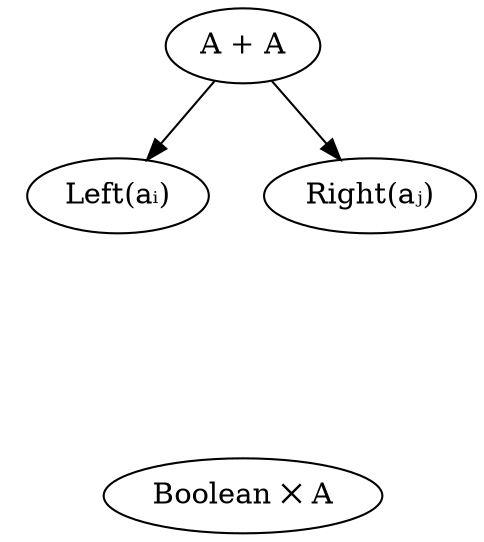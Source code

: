 digraph {
    AorA[label="A + A"]
    LeftA[label="Left(aᵢ)" class="value"]
    RightA[label="Right(aⱼ)" class="value"]

    AorA -> LeftA
    AorA -> RightA

    BooleanAndA[label="Boolean ✕ A"]
    trueAndA[label="true ✕ aⱼ" class="value" style=invis]
    falseAndA[label="false ✕ aᵢ" class="value" style=invis]

    trueAndA -> BooleanAndA[dir=back style=invis]
    falseAndA -> BooleanAndA[dir=back style=invis]

    LeftA -> falseAndA[style=invis]
    falseAndA -> LeftA[style=invis]
    RightA -> trueAndA[style=invis]
    trueAndA -> RightA[style=invis]
}
